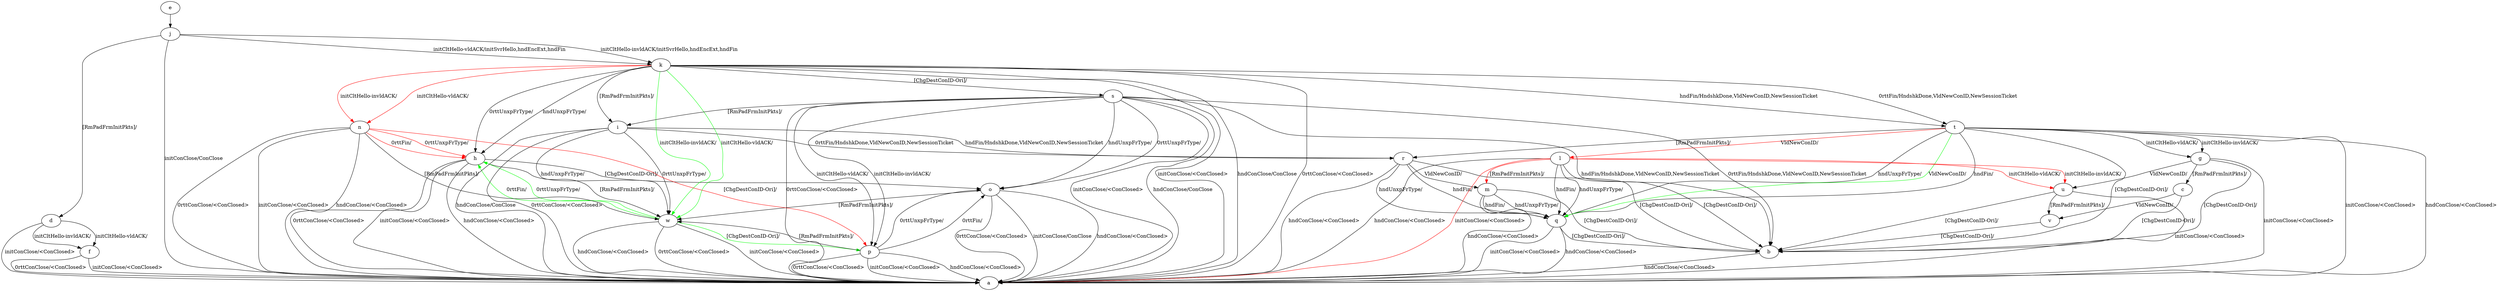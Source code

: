 digraph "" {
	b -> a	[key=0,
		label="hndConClose/<ConClosed> "];
	c -> b	[key=0,
		label="[ChgDestConID-Ori]/ "];
	c -> v	[key=0,
		label="VldNewConID/ "];
	d -> a	[key=0,
		label="initConClose/<ConClosed> "];
	d -> f	[key=0,
		label="initCltHello-vldACK/ "];
	d -> f	[key=1,
		label="initCltHello-invldACK/ "];
	e -> j	[key=0];
	f -> a	[key=0,
		label="initConClose/<ConClosed> "];
	f -> a	[key=1,
		label="0rttConClose/<ConClosed> "];
	g -> a	[key=0,
		label="initConClose/<ConClosed> "];
	g -> b	[key=0,
		label="[ChgDestConID-Ori]/ "];
	g -> c	[key=0,
		label="[RmPadFrmInitPkts]/ "];
	g -> u	[key=0,
		label="VldNewConID/ "];
	h -> a	[key=0,
		label="initConClose/<ConClosed> "];
	h -> a	[key=1,
		label="hndConClose/<ConClosed> "];
	h -> a	[key=2,
		label="0rttConClose/<ConClosed> "];
	h -> o	[key=0,
		label="[ChgDestConID-Ori]/ "];
	h -> w	[key=0,
		label="[RmPadFrmInitPkts]/ "];
	i -> a	[key=0,
		label="hndConClose/ConClose "];
	i -> a	[key=1,
		label="0rttConClose/<ConClosed> "];
	i -> r	[key=0,
		label="hndFin/HndshkDone,VldNewConID,NewSessionTicket "];
	i -> r	[key=1,
		label="0rttFin/HndshkDone,VldNewConID,NewSessionTicket "];
	i -> w	[key=0,
		label="hndUnxpFrType/ "];
	i -> w	[key=1,
		label="0rttUnxpFrType/ "];
	j -> a	[key=0,
		label="initConClose/ConClose "];
	j -> d	[key=0,
		label="[RmPadFrmInitPkts]/ "];
	j -> k	[key=0,
		label="initCltHello-vldACK/initSvrHello,hndEncExt,hndFin "];
	j -> k	[key=1,
		label="initCltHello-invldACK/initSvrHello,hndEncExt,hndFin "];
	k -> a	[key=0,
		label="initConClose/<ConClosed> "];
	k -> a	[key=1,
		label="hndConClose/ConClose "];
	k -> a	[key=2,
		label="0rttConClose/<ConClosed> "];
	k -> h	[key=0,
		label="hndUnxpFrType/ "];
	k -> h	[key=1,
		label="0rttUnxpFrType/ "];
	k -> i	[key=0,
		label="[RmPadFrmInitPkts]/ "];
	k -> n	[key=0,
		color=red,
		label="initCltHello-vldACK/ "];
	k -> n	[key=1,
		color=red,
		label="initCltHello-invldACK/ "];
	k -> s	[key=0,
		label="[ChgDestConID-Ori]/ "];
	k -> t	[key=0,
		label="hndFin/HndshkDone,VldNewConID,NewSessionTicket "];
	k -> t	[key=1,
		label="0rttFin/HndshkDone,VldNewConID,NewSessionTicket "];
	k -> w	[key=0,
		color=green,
		label="initCltHello-vldACK/ "];
	k -> w	[key=1,
		color=green,
		label="initCltHello-invldACK/ "];
	l -> a	[key=0,
		label="hndConClose/<ConClosed> "];
	l -> a	[key=1,
		color=red,
		label="initConClose/<ConClosed> "];
	l -> b	[key=0,
		label="[ChgDestConID-Ori]/ "];
	l -> m	[key=0,
		color=red,
		label="[RmPadFrmInitPkts]/ "];
	l -> q	[key=0,
		label="hndFin/ "];
	l -> q	[key=1,
		label="hndUnxpFrType/ "];
	l -> u	[key=0,
		color=red,
		label="initCltHello-vldACK/ "];
	l -> u	[key=1,
		color=red,
		label="initCltHello-invldACK/ "];
	m -> a	[key=0,
		label="hndConClose/<ConClosed> "];
	m -> b	[key=0,
		label="[ChgDestConID-Ori]/ "];
	m -> q	[key=0,
		label="hndFin/ "];
	m -> q	[key=1,
		label="hndUnxpFrType/ "];
	n -> a	[key=0,
		label="initConClose/<ConClosed> "];
	n -> a	[key=1,
		label="hndConClose/<ConClosed> "];
	n -> a	[key=2,
		label="0rttConClose/<ConClosed> "];
	n -> h	[key=0,
		color=red,
		label="0rttFin/ "];
	n -> h	[key=1,
		color=red,
		label="0rttUnxpFrType/ "];
	n -> p	[key=0,
		color=red,
		label="[ChgDestConID-Ori]/ "];
	n -> w	[key=0,
		label="[RmPadFrmInitPkts]/ "];
	o -> a	[key=0,
		label="initConClose/ConClose "];
	o -> a	[key=1,
		label="hndConClose/<ConClosed> "];
	o -> a	[key=2,
		label="0rttConClose/<ConClosed> "];
	o -> w	[key=0,
		label="[RmPadFrmInitPkts]/ "];
	p -> a	[key=0,
		label="initConClose/<ConClosed> "];
	p -> a	[key=1,
		label="hndConClose/<ConClosed> "];
	p -> a	[key=2,
		label="0rttConClose/<ConClosed> "];
	p -> o	[key=0,
		label="0rttFin/ "];
	p -> o	[key=1,
		label="0rttUnxpFrType/ "];
	p -> w	[key=0,
		label="[RmPadFrmInitPkts]/ "];
	q -> a	[key=0,
		label="initConClose/<ConClosed> "];
	q -> a	[key=1,
		label="hndConClose/<ConClosed> "];
	q -> b	[key=0,
		label="[ChgDestConID-Ori]/ "];
	r -> a	[key=0,
		label="hndConClose/<ConClosed> "];
	r -> b	[key=0,
		label="[ChgDestConID-Ori]/ "];
	r -> m	[key=0,
		label="VldNewConID/ "];
	r -> q	[key=0,
		label="hndFin/ "];
	r -> q	[key=1,
		label="hndUnxpFrType/ "];
	s -> a	[key=0,
		label="initConClose/<ConClosed> "];
	s -> a	[key=1,
		label="hndConClose/ConClose "];
	s -> a	[key=2,
		label="0rttConClose/<ConClosed> "];
	s -> b	[key=0,
		label="hndFin/HndshkDone,VldNewConID,NewSessionTicket "];
	s -> b	[key=1,
		label="0rttFin/HndshkDone,VldNewConID,NewSessionTicket "];
	s -> i	[key=0,
		label="[RmPadFrmInitPkts]/ "];
	s -> o	[key=0,
		label="hndUnxpFrType/ "];
	s -> o	[key=1,
		label="0rttUnxpFrType/ "];
	s -> p	[key=0,
		label="initCltHello-vldACK/ "];
	s -> p	[key=1,
		label="initCltHello-invldACK/ "];
	t -> a	[key=0,
		label="initConClose/<ConClosed> "];
	t -> a	[key=1,
		label="hndConClose/<ConClosed> "];
	t -> b	[key=0,
		label="[ChgDestConID-Ori]/ "];
	t -> g	[key=0,
		label="initCltHello-vldACK/ "];
	t -> g	[key=1,
		label="initCltHello-invldACK/ "];
	t -> l	[key=0,
		color=red,
		label="VldNewConID/ "];
	t -> q	[key=0,
		label="hndFin/ "];
	t -> q	[key=1,
		label="hndUnxpFrType/ "];
	t -> q	[key=2,
		color=green,
		label="VldNewConID/ "];
	t -> r	[key=0,
		label="[RmPadFrmInitPkts]/ "];
	u -> a	[key=0,
		label="initConClose/<ConClosed> "];
	u -> b	[key=0,
		label="[ChgDestConID-Ori]/ "];
	u -> v	[key=0,
		label="[RmPadFrmInitPkts]/ "];
	v -> b	[key=0,
		label="[ChgDestConID-Ori]/ "];
	w -> a	[key=0,
		label="initConClose/<ConClosed> "];
	w -> a	[key=1,
		label="hndConClose/<ConClosed> "];
	w -> a	[key=2,
		label="0rttConClose/<ConClosed> "];
	w -> h	[key=0,
		color=green,
		label="0rttFin/ "];
	w -> h	[key=1,
		color=green,
		label="0rttUnxpFrType/ "];
	w -> p	[key=0,
		color=green,
		label="[ChgDestConID-Ori]/ "];
}
